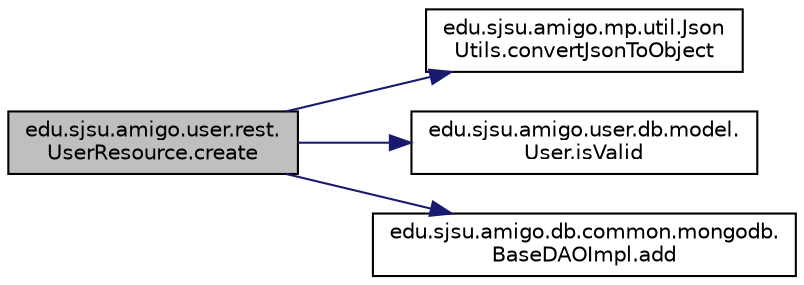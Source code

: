 digraph "edu.sjsu.amigo.user.rest.UserResource.create"
{
  edge [fontname="Helvetica",fontsize="10",labelfontname="Helvetica",labelfontsize="10"];
  node [fontname="Helvetica",fontsize="10",shape=record];
  rankdir="LR";
  Node2 [label="edu.sjsu.amigo.user.rest.\lUserResource.create",height=0.2,width=0.4,color="black", fillcolor="grey75", style="filled", fontcolor="black"];
  Node2 -> Node3 [color="midnightblue",fontsize="10",style="solid",fontname="Helvetica"];
  Node3 [label="edu.sjsu.amigo.mp.util.Json\lUtils.convertJsonToObject",height=0.2,width=0.4,color="black", fillcolor="white", style="filled",URL="$classedu_1_1sjsu_1_1amigo_1_1mp_1_1util_1_1_json_utils.html#a5c05bfeb59e28dd21858215642d7ddff"];
  Node2 -> Node4 [color="midnightblue",fontsize="10",style="solid",fontname="Helvetica"];
  Node4 [label="edu.sjsu.amigo.user.db.model.\lUser.isValid",height=0.2,width=0.4,color="black", fillcolor="white", style="filled",URL="$classedu_1_1sjsu_1_1amigo_1_1user_1_1db_1_1model_1_1_user.html#a27600dc84a08bed3d7d78edb70654d46"];
  Node2 -> Node5 [color="midnightblue",fontsize="10",style="solid",fontname="Helvetica"];
  Node5 [label="edu.sjsu.amigo.db.common.mongodb.\lBaseDAOImpl.add",height=0.2,width=0.4,color="black", fillcolor="white", style="filled",URL="$classedu_1_1sjsu_1_1amigo_1_1db_1_1common_1_1mongodb_1_1_base_d_a_o_impl.html#aa9f9296750acb9a6f356163e35157837"];
}
